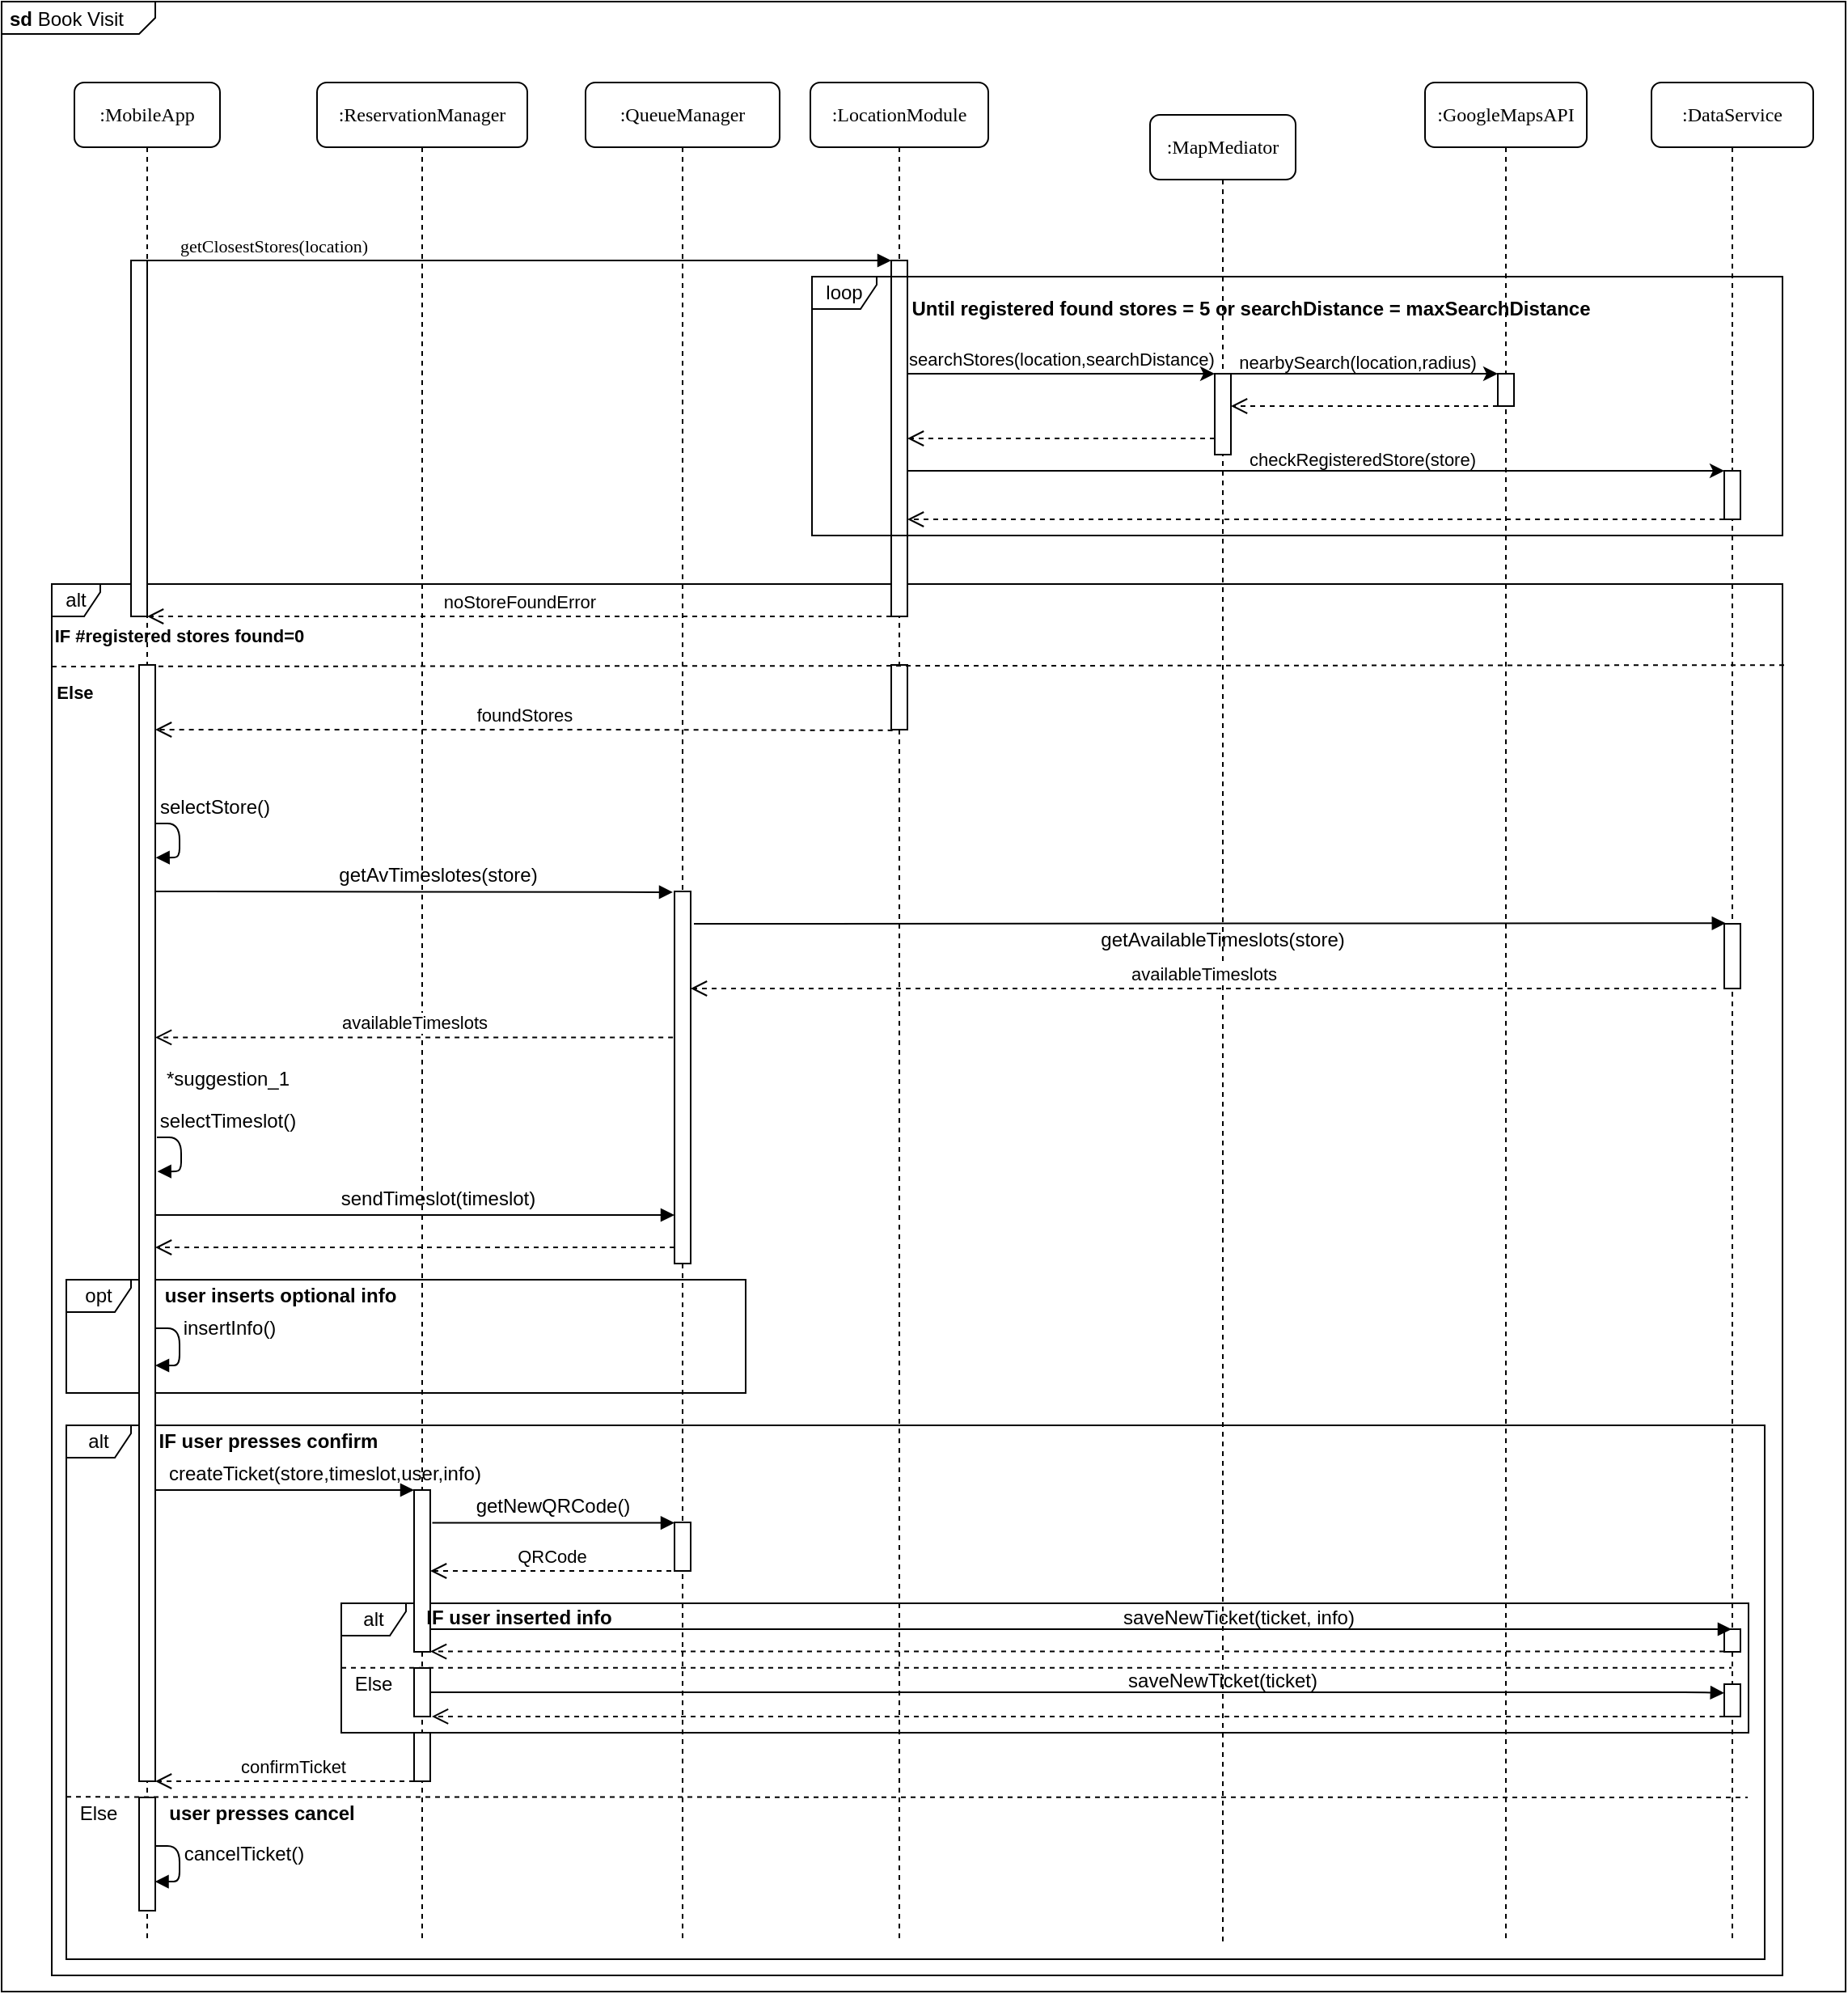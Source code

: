 <mxfile version="14.1.8" type="device"><diagram name="Page-1" id="13e1069c-82ec-6db2-03f1-153e76fe0fe0"><mxGraphModel dx="1965" dy="417" grid="1" gridSize="10" guides="1" tooltips="1" connect="1" arrows="1" fold="1" page="1" pageScale="1" pageWidth="1100" pageHeight="850" background="#ffffff" math="0" shadow="0"><root><mxCell id="0"/><mxCell id="1" parent="0"/><mxCell id="a6cxNgi93HDHKBys7mz0-63" value="&lt;p style=&quot;margin: 0px ; margin-top: 4px ; margin-left: 5px ; text-align: left&quot;&gt;&lt;b&gt;sd&lt;/b&gt;&amp;nbsp;Book Visit&lt;/p&gt;" style="html=1;shape=mxgraph.sysml.package;overflow=fill;labelX=95;align=left;spacingLeft=5;verticalAlign=top;spacingTop=-3;" parent="1" vertex="1"><mxGeometry x="-20" y="30" width="1140" height="1230" as="geometry"/></mxCell><mxCell id="Kjj-f9gz36GSLxjsLu7W-19" value="alt" style="shape=umlFrame;whiteSpace=wrap;html=1;labelBackgroundColor=none;width=30;height=20;" parent="1" vertex="1"><mxGeometry x="11" y="390" width="1070" height="860" as="geometry"/></mxCell><mxCell id="a6cxNgi93HDHKBys7mz0-34" value="alt" style="shape=umlFrame;whiteSpace=wrap;html=1;width=40;height=20;" parent="1" vertex="1"><mxGeometry x="20" y="910" width="1050" height="330" as="geometry"/></mxCell><mxCell id="a6cxNgi93HDHKBys7mz0-50" value="alt" style="shape=umlFrame;whiteSpace=wrap;html=1;width=40;height=20;" parent="1" vertex="1"><mxGeometry x="190" y="1020" width="870" height="80" as="geometry"/></mxCell><mxCell id="a6cxNgi93HDHKBys7mz0-27" value="opt" style="shape=umlFrame;whiteSpace=wrap;html=1;width=40;height=20;" parent="1" vertex="1"><mxGeometry x="20" y="820" width="420" height="70" as="geometry"/></mxCell><mxCell id="7baba1c4bc27f4b0-2" value=":ReservationManager" style="shape=umlLifeline;perimeter=lifelinePerimeter;whiteSpace=wrap;html=1;container=1;collapsible=0;recursiveResize=0;outlineConnect=0;rounded=1;shadow=0;comic=0;labelBackgroundColor=none;strokeWidth=1;fontFamily=Verdana;fontSize=12;align=center;" parent="1" vertex="1"><mxGeometry x="175" y="80" width="130" height="1150" as="geometry"/></mxCell><mxCell id="a6cxNgi93HDHKBys7mz0-40" value="" style="html=1;points=[];perimeter=orthogonalPerimeter;" parent="7baba1c4bc27f4b0-2" vertex="1"><mxGeometry x="60" y="870" width="10" height="100" as="geometry"/></mxCell><mxCell id="a6cxNgi93HDHKBys7mz0-56" value="" style="html=1;points=[];perimeter=orthogonalPerimeter;" parent="7baba1c4bc27f4b0-2" vertex="1"><mxGeometry x="60" y="980" width="10" height="30" as="geometry"/></mxCell><mxCell id="7baba1c4bc27f4b0-3" value=":QueueManager" style="shape=umlLifeline;perimeter=lifelinePerimeter;whiteSpace=wrap;html=1;container=1;collapsible=0;recursiveResize=0;outlineConnect=0;rounded=1;shadow=0;comic=0;labelBackgroundColor=none;strokeWidth=1;fontFamily=Verdana;fontSize=12;align=center;" parent="1" vertex="1"><mxGeometry x="341" y="80" width="120" height="1150" as="geometry"/></mxCell><mxCell id="a6cxNgi93HDHKBys7mz0-13" value="" style="html=1;points=[];perimeter=orthogonalPerimeter;" parent="7baba1c4bc27f4b0-3" vertex="1"><mxGeometry x="55" y="500" width="10" height="230" as="geometry"/></mxCell><mxCell id="a6cxNgi93HDHKBys7mz0-43" value="" style="html=1;points=[];perimeter=orthogonalPerimeter;" parent="7baba1c4bc27f4b0-3" vertex="1"><mxGeometry x="55" y="890" width="10" height="30" as="geometry"/></mxCell><mxCell id="7baba1c4bc27f4b0-4" value=":LocationModule" style="shape=umlLifeline;perimeter=lifelinePerimeter;whiteSpace=wrap;html=1;container=1;collapsible=0;recursiveResize=0;outlineConnect=0;rounded=1;shadow=0;comic=0;labelBackgroundColor=none;strokeWidth=1;fontFamily=Verdana;fontSize=12;align=center;" parent="1" vertex="1"><mxGeometry x="480" y="80" width="110" height="1150" as="geometry"/></mxCell><mxCell id="Kjj-f9gz36GSLxjsLu7W-1" value="" style="html=1;points=[];perimeter=orthogonalPerimeter;rounded=0;shadow=0;comic=0;labelBackgroundColor=none;strokeWidth=1;fontFamily=Verdana;fontSize=12;align=center;" parent="7baba1c4bc27f4b0-4" vertex="1"><mxGeometry x="50" y="110" width="10" height="220" as="geometry"/></mxCell><mxCell id="7j1PJ6Efpl6VkVRw9Cbf-1" value="" style="html=1;points=[];perimeter=orthogonalPerimeter;rounded=0;shadow=0;comic=0;labelBackgroundColor=none;strokeWidth=1;fontFamily=Verdana;fontSize=12;align=center;" parent="7baba1c4bc27f4b0-4" vertex="1"><mxGeometry x="50" y="360" width="10" height="40" as="geometry"/></mxCell><mxCell id="7baba1c4bc27f4b0-5" value=":MapMediator" style="shape=umlLifeline;perimeter=lifelinePerimeter;whiteSpace=wrap;html=1;container=1;collapsible=0;recursiveResize=0;outlineConnect=0;rounded=1;shadow=0;comic=0;labelBackgroundColor=none;strokeWidth=1;fontFamily=Verdana;fontSize=12;align=center;" parent="1" vertex="1"><mxGeometry x="690" y="100" width="90" height="1130" as="geometry"/></mxCell><mxCell id="Kjj-f9gz36GSLxjsLu7W-6" value="" style="html=1;points=[];perimeter=orthogonalPerimeter;rounded=0;shadow=0;comic=0;labelBackgroundColor=none;strokeWidth=1;fontFamily=Verdana;fontSize=12;align=center;" parent="7baba1c4bc27f4b0-5" vertex="1"><mxGeometry x="40" y="160" width="10" height="50" as="geometry"/></mxCell><mxCell id="a6cxNgi93HDHKBys7mz0-18" value="getAvailableTimeslots(store)" style="text;html=1;strokeColor=none;fillColor=none;align=center;verticalAlign=middle;whiteSpace=wrap;rounded=0;" parent="7baba1c4bc27f4b0-5" vertex="1"><mxGeometry x="25" y="500" width="40" height="20" as="geometry"/></mxCell><mxCell id="7baba1c4bc27f4b0-6" value=":GoogleMapsAPI" style="shape=umlLifeline;perimeter=lifelinePerimeter;whiteSpace=wrap;html=1;container=1;collapsible=0;recursiveResize=0;outlineConnect=0;rounded=1;shadow=0;comic=0;labelBackgroundColor=none;strokeWidth=1;fontFamily=Verdana;fontSize=12;align=center;" parent="1" vertex="1"><mxGeometry x="860" y="80" width="100" height="1150" as="geometry"/></mxCell><mxCell id="Kjj-f9gz36GSLxjsLu7W-9" value="" style="html=1;points=[];perimeter=orthogonalPerimeter;rounded=0;shadow=0;comic=0;labelBackgroundColor=none;strokeWidth=1;fontFamily=Verdana;fontSize=12;align=center;" parent="7baba1c4bc27f4b0-6" vertex="1"><mxGeometry x="45" y="180" width="10" height="20" as="geometry"/></mxCell><mxCell id="7baba1c4bc27f4b0-7" value=":DataService" style="shape=umlLifeline;perimeter=lifelinePerimeter;whiteSpace=wrap;html=1;container=1;collapsible=0;recursiveResize=0;outlineConnect=0;rounded=1;shadow=0;comic=0;labelBackgroundColor=none;strokeWidth=1;fontFamily=Verdana;fontSize=12;align=center;" parent="1" vertex="1"><mxGeometry x="1000" y="80" width="100" height="1150" as="geometry"/></mxCell><mxCell id="Kjj-f9gz36GSLxjsLu7W-15" value="" style="html=1;points=[];perimeter=orthogonalPerimeter;rounded=0;shadow=0;comic=0;labelBackgroundColor=none;strokeWidth=1;fontFamily=Verdana;fontSize=12;align=center;" parent="7baba1c4bc27f4b0-7" vertex="1"><mxGeometry x="45" y="240" width="10" height="30" as="geometry"/></mxCell><mxCell id="a6cxNgi93HDHKBys7mz0-47" value="" style="html=1;points=[];perimeter=orthogonalPerimeter;" parent="7baba1c4bc27f4b0-7" vertex="1"><mxGeometry x="45" y="956" width="10" height="14" as="geometry"/></mxCell><mxCell id="a6cxNgi93HDHKBys7mz0-59" value="" style="html=1;points=[];perimeter=orthogonalPerimeter;" parent="7baba1c4bc27f4b0-7" vertex="1"><mxGeometry x="45" y="990" width="10" height="20" as="geometry"/></mxCell><mxCell id="7baba1c4bc27f4b0-8" value=":MobileApp" style="shape=umlLifeline;perimeter=lifelinePerimeter;whiteSpace=wrap;html=1;container=1;collapsible=0;recursiveResize=0;outlineConnect=0;rounded=1;shadow=0;comic=0;labelBackgroundColor=none;strokeWidth=1;fontFamily=Verdana;fontSize=12;align=center;" parent="1" vertex="1"><mxGeometry x="25" y="80" width="90" height="1150" as="geometry"/></mxCell><mxCell id="7baba1c4bc27f4b0-9" value="" style="html=1;points=[];perimeter=orthogonalPerimeter;rounded=0;shadow=0;comic=0;labelBackgroundColor=none;strokeWidth=1;fontFamily=Verdana;fontSize=12;align=center;" parent="7baba1c4bc27f4b0-8" vertex="1"><mxGeometry x="35" y="110" width="10" height="220" as="geometry"/></mxCell><mxCell id="7baba1c4bc27f4b0-14" value="getClosestStores(location)" style="html=1;verticalAlign=bottom;endArrow=block;labelBackgroundColor=none;fontFamily=Verdana;fontSize=11;edgeStyle=elbowEdgeStyle;elbow=vertical;" parent="1" source="7baba1c4bc27f4b0-9" target="Kjj-f9gz36GSLxjsLu7W-1" edge="1"><mxGeometry x="-0.663" relative="1" as="geometry"><mxPoint x="230" y="190" as="sourcePoint"/><mxPoint x="530" y="190" as="targetPoint"/><Array as="points"><mxPoint x="503" y="190"/><mxPoint x="653" y="200"/></Array><mxPoint as="offset"/></mxGeometry></mxCell><mxCell id="Kjj-f9gz36GSLxjsLu7W-4" value="Until registered found stores = 5 or searchDistance = maxSearchDistance" style="text;html=1;strokeColor=none;fillColor=none;align=center;verticalAlign=middle;whiteSpace=wrap;rounded=0;fontStyle=1" parent="1" vertex="1"><mxGeometry x="530" y="210" width="445" height="20" as="geometry"/></mxCell><mxCell id="Kjj-f9gz36GSLxjsLu7W-7" style="edgeStyle=orthogonalEdgeStyle;rounded=0;orthogonalLoop=1;jettySize=auto;html=1;" parent="1" source="Kjj-f9gz36GSLxjsLu7W-1" target="Kjj-f9gz36GSLxjsLu7W-6" edge="1"><mxGeometry relative="1" as="geometry"><Array as="points"><mxPoint x="640" y="260"/><mxPoint x="640" y="260"/></Array></mxGeometry></mxCell><mxCell id="Kjj-f9gz36GSLxjsLu7W-8" value="searchStores(location,searchDistance)" style="edgeLabel;html=1;align=center;verticalAlign=middle;resizable=0;points=[];labelBackgroundColor=none;fontSize=11;" parent="Kjj-f9gz36GSLxjsLu7W-7" vertex="1" connectable="0"><mxGeometry x="0.333" y="-1" relative="1" as="geometry"><mxPoint x="-31.33" y="-10" as="offset"/></mxGeometry></mxCell><mxCell id="Kjj-f9gz36GSLxjsLu7W-10" style="edgeStyle=orthogonalEdgeStyle;rounded=0;orthogonalLoop=1;jettySize=auto;html=1;" parent="1" source="Kjj-f9gz36GSLxjsLu7W-6" target="Kjj-f9gz36GSLxjsLu7W-9" edge="1"><mxGeometry relative="1" as="geometry"><Array as="points"><mxPoint x="840" y="260"/><mxPoint x="840" y="260"/></Array></mxGeometry></mxCell><mxCell id="Kjj-f9gz36GSLxjsLu7W-11" value="nearbySearch(location,radius)" style="edgeLabel;html=1;align=center;verticalAlign=middle;resizable=0;points=[];labelBackgroundColor=none;fontSize=11;" parent="Kjj-f9gz36GSLxjsLu7W-10" vertex="1" connectable="0"><mxGeometry x="-0.22" y="-1" relative="1" as="geometry"><mxPoint x="13.17" y="-8" as="offset"/></mxGeometry></mxCell><mxCell id="Kjj-f9gz36GSLxjsLu7W-12" value="" style="html=1;verticalAlign=bottom;endArrow=open;dashed=1;endSize=8;" parent="1" source="Kjj-f9gz36GSLxjsLu7W-9" target="Kjj-f9gz36GSLxjsLu7W-6" edge="1"><mxGeometry relative="1" as="geometry"><mxPoint x="850" y="280" as="sourcePoint"/><mxPoint x="770" y="280" as="targetPoint"/><Array as="points"><mxPoint x="840" y="280"/></Array></mxGeometry></mxCell><mxCell id="Kjj-f9gz36GSLxjsLu7W-13" value="" style="html=1;verticalAlign=bottom;endArrow=open;dashed=1;endSize=8;" parent="1" source="Kjj-f9gz36GSLxjsLu7W-6" target="Kjj-f9gz36GSLxjsLu7W-1" edge="1"><mxGeometry relative="1" as="geometry"><mxPoint x="710" y="300" as="sourcePoint"/><mxPoint x="630" y="300" as="targetPoint"/><Array as="points"><mxPoint x="640" y="300"/></Array></mxGeometry></mxCell><mxCell id="Kjj-f9gz36GSLxjsLu7W-16" style="edgeStyle=orthogonalEdgeStyle;rounded=0;orthogonalLoop=1;jettySize=auto;html=1;" parent="1" source="Kjj-f9gz36GSLxjsLu7W-1" target="Kjj-f9gz36GSLxjsLu7W-15" edge="1"><mxGeometry relative="1" as="geometry"><Array as="points"><mxPoint x="790" y="320"/><mxPoint x="790" y="320"/></Array></mxGeometry></mxCell><mxCell id="Kjj-f9gz36GSLxjsLu7W-17" value="checkRegisteredStore(store)" style="edgeLabel;html=1;align=center;verticalAlign=middle;resizable=0;points=[];labelBackgroundColor=none;fontSize=11;" parent="Kjj-f9gz36GSLxjsLu7W-16" vertex="1" connectable="0"><mxGeometry x="0.025" relative="1" as="geometry"><mxPoint x="21.38" y="-7" as="offset"/></mxGeometry></mxCell><mxCell id="Kjj-f9gz36GSLxjsLu7W-18" value="" style="html=1;verticalAlign=bottom;endArrow=open;dashed=1;endSize=8;" parent="1" edge="1"><mxGeometry relative="1" as="geometry"><mxPoint x="1045" y="350" as="sourcePoint"/><mxPoint x="540" y="350" as="targetPoint"/><Array as="points"><mxPoint x="880" y="350"/><mxPoint x="820" y="350"/><mxPoint x="700" y="350"/></Array></mxGeometry></mxCell><mxCell id="Kjj-f9gz36GSLxjsLu7W-20" value="IF #registered stores found=0" style="text;html=1;strokeColor=none;fillColor=none;align=center;verticalAlign=middle;whiteSpace=wrap;rounded=0;labelBackgroundColor=none;fontStyle=1;fontSize=11;" parent="1" vertex="1"><mxGeometry x="11" y="410" width="158" height="23" as="geometry"/></mxCell><mxCell id="Kjj-f9gz36GSLxjsLu7W-23" value="noStoreFoundError" style="html=1;verticalAlign=bottom;endArrow=open;dashed=1;endSize=8;fontSize=11;labelBackgroundColor=none;" parent="1" source="Kjj-f9gz36GSLxjsLu7W-1" target="7baba1c4bc27f4b0-9" edge="1"><mxGeometry relative="1" as="geometry"><mxPoint x="220" y="410" as="sourcePoint"/><mxPoint x="100" y="446.58" as="targetPoint"/><Array as="points"><mxPoint x="160" y="410"/></Array></mxGeometry></mxCell><mxCell id="Kjj-f9gz36GSLxjsLu7W-24" value="" style="endArrow=none;dashed=1;html=1;fontSize=11;exitX=0;exitY=0.086;exitDx=0;exitDy=0;exitPerimeter=0;entryX=1.002;entryY=0.085;entryDx=0;entryDy=0;entryPerimeter=0;" parent="1" edge="1"><mxGeometry width="50" height="50" relative="1" as="geometry"><mxPoint x="11" y="440.96" as="sourcePoint"/><mxPoint x="1083.14" y="440.1" as="targetPoint"/></mxGeometry></mxCell><mxCell id="Kjj-f9gz36GSLxjsLu7W-25" value="Else" style="text;html=1;strokeColor=none;fillColor=none;align=center;verticalAlign=middle;whiteSpace=wrap;rounded=0;labelBackgroundColor=none;fontStyle=1;fontSize=11;" parent="1" vertex="1"><mxGeometry x="11" y="450" width="29" height="13" as="geometry"/></mxCell><mxCell id="Kjj-f9gz36GSLxjsLu7W-28" value="foundStores" style="html=1;verticalAlign=bottom;endArrow=open;dashed=1;endSize=8;fontSize=11;labelBackgroundColor=none;exitX=0.081;exitY=1.011;exitDx=0;exitDy=0;exitPerimeter=0;" parent="1" source="7j1PJ6Efpl6VkVRw9Cbf-1" target="a6cxNgi93HDHKBys7mz0-3" edge="1"><mxGeometry relative="1" as="geometry"><mxPoint x="220" y="480" as="sourcePoint"/><mxPoint x="75" y="470" as="targetPoint"/><Array as="points"><mxPoint x="340" y="480"/><mxPoint x="160" y="480"/></Array></mxGeometry></mxCell><mxCell id="Kjj-f9gz36GSLxjsLu7W-3" value="loop" style="shape=umlFrame;whiteSpace=wrap;html=1;fontSize=12;width=40;height=20;" parent="1" vertex="1"><mxGeometry x="481" y="200" width="600" height="160" as="geometry"/></mxCell><mxCell id="a6cxNgi93HDHKBys7mz0-3" value="" style="html=1;points=[];perimeter=orthogonalPerimeter;" parent="1" vertex="1"><mxGeometry x="65" y="440" width="10" height="690" as="geometry"/></mxCell><mxCell id="a6cxNgi93HDHKBys7mz0-8" value="" style="endArrow=block;endFill=1;endSize=6;html=1;entryX=1.033;entryY=0.389;entryDx=0;entryDy=0;entryPerimeter=0;" parent="1" edge="1"><mxGeometry width="100" relative="1" as="geometry"><mxPoint x="75" y="538" as="sourcePoint"/><mxPoint x="75.33" y="559.14" as="targetPoint"/><Array as="points"><mxPoint x="90" y="538"/><mxPoint x="90" y="559"/></Array></mxGeometry></mxCell><mxCell id="a6cxNgi93HDHKBys7mz0-10" value="selectStore()" style="text;html=1;strokeColor=none;fillColor=none;align=center;verticalAlign=middle;whiteSpace=wrap;rounded=0;" parent="1" vertex="1"><mxGeometry x="92" y="518" width="40" height="20" as="geometry"/></mxCell><mxCell id="a6cxNgi93HDHKBys7mz0-11" value="*suggestion_1" style="text;html=1;strokeColor=none;fillColor=none;align=center;verticalAlign=middle;whiteSpace=wrap;rounded=0;" parent="1" vertex="1"><mxGeometry x="80" y="686" width="80" height="20" as="geometry"/></mxCell><mxCell id="a6cxNgi93HDHKBys7mz0-12" value="" style="endArrow=block;endFill=1;endSize=6;html=1;entryX=-0.1;entryY=0.002;entryDx=0;entryDy=0;entryPerimeter=0;" parent="1" target="a6cxNgi93HDHKBys7mz0-13" edge="1"><mxGeometry width="100" relative="1" as="geometry"><mxPoint x="75" y="580" as="sourcePoint"/><mxPoint x="380" y="581" as="targetPoint"/></mxGeometry></mxCell><mxCell id="a6cxNgi93HDHKBys7mz0-14" value="getAvTimeslotes(store)" style="text;html=1;strokeColor=none;fillColor=none;align=center;verticalAlign=middle;whiteSpace=wrap;rounded=0;" parent="1" vertex="1"><mxGeometry x="230" y="560" width="40" height="20" as="geometry"/></mxCell><mxCell id="a6cxNgi93HDHKBys7mz0-16" value="" style="endArrow=block;endFill=1;endSize=6;html=1;entryX=0.089;entryY=-0.009;entryDx=0;entryDy=0;entryPerimeter=0;" parent="1" target="a6cxNgi93HDHKBys7mz0-17" edge="1"><mxGeometry width="100" relative="1" as="geometry"><mxPoint x="408" y="600" as="sourcePoint"/><mxPoint x="510" y="600" as="targetPoint"/></mxGeometry></mxCell><mxCell id="a6cxNgi93HDHKBys7mz0-17" value="" style="html=1;points=[];perimeter=orthogonalPerimeter;" parent="1" vertex="1"><mxGeometry x="1045" y="600" width="10" height="40" as="geometry"/></mxCell><mxCell id="a6cxNgi93HDHKBys7mz0-19" value="availableTimeslots" style="html=1;verticalAlign=bottom;endArrow=open;dashed=1;endSize=8;" parent="1" target="a6cxNgi93HDHKBys7mz0-13" edge="1"><mxGeometry relative="1" as="geometry"><mxPoint x="1040" y="640" as="sourcePoint"/><mxPoint x="960" y="640" as="targetPoint"/></mxGeometry></mxCell><mxCell id="a6cxNgi93HDHKBys7mz0-20" value="availableTimeslots" style="html=1;verticalAlign=bottom;endArrow=open;dashed=1;endSize=8;exitX=-0.093;exitY=0.332;exitDx=0;exitDy=0;exitPerimeter=0;" parent="1" edge="1"><mxGeometry relative="1" as="geometry"><mxPoint x="395.07" y="670.24" as="sourcePoint"/><mxPoint x="75.0" y="670.24" as="targetPoint"/></mxGeometry></mxCell><mxCell id="a6cxNgi93HDHKBys7mz0-21" value="" style="endArrow=block;endFill=1;endSize=6;html=1;entryX=1.033;entryY=0.389;entryDx=0;entryDy=0;entryPerimeter=0;" parent="1" edge="1"><mxGeometry width="100" relative="1" as="geometry"><mxPoint x="76.0" y="732.0" as="sourcePoint"/><mxPoint x="76.33" y="753.14" as="targetPoint"/><Array as="points"><mxPoint x="91" y="732"/><mxPoint x="91" y="753"/></Array></mxGeometry></mxCell><mxCell id="a6cxNgi93HDHKBys7mz0-22" value="selectTimeslot()" style="text;html=1;strokeColor=none;fillColor=none;align=center;verticalAlign=middle;whiteSpace=wrap;rounded=0;" parent="1" vertex="1"><mxGeometry x="100" y="712" width="40" height="20" as="geometry"/></mxCell><mxCell id="a6cxNgi93HDHKBys7mz0-24" value="" style="endArrow=block;endFill=1;endSize=6;html=1;" parent="1" target="a6cxNgi93HDHKBys7mz0-13" edge="1"><mxGeometry width="100" relative="1" as="geometry"><mxPoint x="75" y="780" as="sourcePoint"/><mxPoint x="175" y="780" as="targetPoint"/></mxGeometry></mxCell><mxCell id="a6cxNgi93HDHKBys7mz0-25" value="sendTimeslot(timeslot)" style="text;html=1;strokeColor=none;fillColor=none;align=center;verticalAlign=middle;whiteSpace=wrap;rounded=0;" parent="1" vertex="1"><mxGeometry x="230" y="760" width="40" height="20" as="geometry"/></mxCell><mxCell id="a6cxNgi93HDHKBys7mz0-26" value="" style="html=1;verticalAlign=bottom;endArrow=open;dashed=1;endSize=8;" parent="1" source="a6cxNgi93HDHKBys7mz0-13" edge="1"><mxGeometry relative="1" as="geometry"><mxPoint x="390" y="800" as="sourcePoint"/><mxPoint x="75" y="800" as="targetPoint"/></mxGeometry></mxCell><mxCell id="a6cxNgi93HDHKBys7mz0-28" value="&lt;b&gt;user inserts optional info&lt;/b&gt;" style="text;html=1;strokeColor=none;fillColor=none;align=center;verticalAlign=middle;whiteSpace=wrap;rounded=0;" parent="1" vertex="1"><mxGeometry x="75" y="820" width="155" height="20" as="geometry"/></mxCell><mxCell id="a6cxNgi93HDHKBys7mz0-35" value="&lt;b&gt;IF user presses confirm&lt;/b&gt;" style="text;html=1;strokeColor=none;fillColor=none;align=center;verticalAlign=middle;whiteSpace=wrap;rounded=0;" parent="1" vertex="1"><mxGeometry x="75" y="910" width="140" height="20" as="geometry"/></mxCell><mxCell id="a6cxNgi93HDHKBys7mz0-37" value="" style="endArrow=block;endFill=1;endSize=6;html=1;" parent="1" source="a6cxNgi93HDHKBys7mz0-3" target="a6cxNgi93HDHKBys7mz0-3" edge="1"><mxGeometry width="100" relative="1" as="geometry"><mxPoint x="75" y="850" as="sourcePoint"/><mxPoint x="175" y="850" as="targetPoint"/><Array as="points"><mxPoint x="90" y="850"/><mxPoint x="90" y="873"/></Array></mxGeometry></mxCell><mxCell id="a6cxNgi93HDHKBys7mz0-38" value="insertInfo()" style="text;html=1;strokeColor=none;fillColor=none;align=center;verticalAlign=middle;whiteSpace=wrap;rounded=0;" parent="1" vertex="1"><mxGeometry x="101" y="840" width="40" height="20" as="geometry"/></mxCell><mxCell id="a6cxNgi93HDHKBys7mz0-39" value="" style="endArrow=block;endFill=1;endSize=6;html=1;" parent="1" target="a6cxNgi93HDHKBys7mz0-40" edge="1"><mxGeometry width="100" relative="1" as="geometry"><mxPoint x="75" y="950" as="sourcePoint"/><mxPoint x="175" y="950" as="targetPoint"/></mxGeometry></mxCell><mxCell id="a6cxNgi93HDHKBys7mz0-41" value="createTicket(store,timeslot,user,info)" style="text;html=1;strokeColor=none;fillColor=none;align=center;verticalAlign=middle;whiteSpace=wrap;rounded=0;" parent="1" vertex="1"><mxGeometry x="160" y="930" width="40" height="20" as="geometry"/></mxCell><mxCell id="a6cxNgi93HDHKBys7mz0-42" value="" style="endArrow=block;endFill=1;endSize=6;html=1;exitX=1.124;exitY=0.203;exitDx=0;exitDy=0;exitPerimeter=0;" parent="1" source="a6cxNgi93HDHKBys7mz0-40" target="a6cxNgi93HDHKBys7mz0-43" edge="1"><mxGeometry width="100" relative="1" as="geometry"><mxPoint x="240" y="970" as="sourcePoint"/><mxPoint x="380" y="974" as="targetPoint"/></mxGeometry></mxCell><mxCell id="a6cxNgi93HDHKBys7mz0-44" value="getNewQRCode()" style="text;html=1;strokeColor=none;fillColor=none;align=center;verticalAlign=middle;whiteSpace=wrap;rounded=0;" parent="1" vertex="1"><mxGeometry x="301" y="950" width="40" height="20" as="geometry"/></mxCell><mxCell id="a6cxNgi93HDHKBys7mz0-45" value="QRCode" style="html=1;verticalAlign=bottom;endArrow=open;dashed=1;endSize=8;" parent="1" target="a6cxNgi93HDHKBys7mz0-40" edge="1"><mxGeometry x="0.037" relative="1" as="geometry"><mxPoint x="400" y="1000" as="sourcePoint"/><mxPoint x="320" y="1000" as="targetPoint"/><mxPoint as="offset"/></mxGeometry></mxCell><mxCell id="a6cxNgi93HDHKBys7mz0-46" value="" style="endArrow=block;endFill=1;endSize=6;html=1;" parent="1" edge="1"><mxGeometry width="100" relative="1" as="geometry"><mxPoint x="245" y="1036" as="sourcePoint"/><mxPoint x="1049.5" y="1036" as="targetPoint"/></mxGeometry></mxCell><mxCell id="a6cxNgi93HDHKBys7mz0-48" value="saveNewTicket(ticket, info)" style="text;html=1;strokeColor=none;fillColor=none;align=center;verticalAlign=middle;whiteSpace=wrap;rounded=0;" parent="1" vertex="1"><mxGeometry x="670" y="1019" width="150" height="20" as="geometry"/></mxCell><mxCell id="a6cxNgi93HDHKBys7mz0-51" value="" style="html=1;verticalAlign=bottom;endArrow=open;dashed=1;endSize=8;" parent="1" target="a6cxNgi93HDHKBys7mz0-40" edge="1"><mxGeometry relative="1" as="geometry"><mxPoint x="1045" y="1049.76" as="sourcePoint"/><mxPoint x="965" y="1049.76" as="targetPoint"/></mxGeometry></mxCell><mxCell id="a6cxNgi93HDHKBys7mz0-52" value="" style="html=1;verticalAlign=bottom;endArrow=none;dashed=1;endSize=4;endFill=0;exitX=0;exitY=0.498;exitDx=0;exitDy=0;exitPerimeter=0;" parent="1" source="a6cxNgi93HDHKBys7mz0-50" target="7baba1c4bc27f4b0-7" edge="1"><mxGeometry width="80" relative="1" as="geometry"><mxPoint x="240" y="1059.8" as="sourcePoint"/><mxPoint x="320" y="1059.8" as="targetPoint"/></mxGeometry></mxCell><mxCell id="a6cxNgi93HDHKBys7mz0-54" value="&lt;b&gt;IF user inserted info&lt;/b&gt;" style="text;html=1;strokeColor=none;fillColor=none;align=center;verticalAlign=middle;whiteSpace=wrap;rounded=0;dashed=1;" parent="1" vertex="1"><mxGeometry x="240" y="1019" width="120" height="20" as="geometry"/></mxCell><mxCell id="a6cxNgi93HDHKBys7mz0-55" value="Else" style="text;html=1;strokeColor=none;fillColor=none;align=center;verticalAlign=middle;whiteSpace=wrap;rounded=0;dashed=1;" parent="1" vertex="1"><mxGeometry x="190" y="1060" width="40" height="20" as="geometry"/></mxCell><mxCell id="a6cxNgi93HDHKBys7mz0-57" value="" style="endArrow=block;endFill=1;endSize=6;html=1;entryX=-0.005;entryY=0.271;entryDx=0;entryDy=0;entryPerimeter=0;" parent="1" source="a6cxNgi93HDHKBys7mz0-56" target="a6cxNgi93HDHKBys7mz0-59" edge="1"><mxGeometry width="100" relative="1" as="geometry"><mxPoint x="250" y="1080" as="sourcePoint"/><mxPoint x="1020" y="1075" as="targetPoint"/><Array as="points"><mxPoint x="1030" y="1075"/></Array></mxGeometry></mxCell><mxCell id="a6cxNgi93HDHKBys7mz0-58" value="saveNewTicket(ticket)" style="text;html=1;strokeColor=none;fillColor=none;align=center;verticalAlign=middle;whiteSpace=wrap;rounded=0;" parent="1" vertex="1"><mxGeometry x="660" y="1058" width="150" height="20" as="geometry"/></mxCell><mxCell id="a6cxNgi93HDHKBys7mz0-60" value="" style="html=1;verticalAlign=bottom;endArrow=open;dashed=1;endSize=8;entryX=1.1;entryY=0.998;entryDx=0;entryDy=0;entryPerimeter=0;" parent="1" target="a6cxNgi93HDHKBys7mz0-56" edge="1"><mxGeometry relative="1" as="geometry"><mxPoint x="1045" y="1090" as="sourcePoint"/><mxPoint x="250" y="1089" as="targetPoint"/></mxGeometry></mxCell><mxCell id="a6cxNgi93HDHKBys7mz0-61" value="" style="html=1;points=[];perimeter=orthogonalPerimeter;" parent="1" vertex="1"><mxGeometry x="235" y="1100" width="10" height="30" as="geometry"/></mxCell><mxCell id="a6cxNgi93HDHKBys7mz0-62" value="confirmTicket" style="html=1;verticalAlign=bottom;endArrow=open;dashed=1;endSize=8;" parent="1" target="a6cxNgi93HDHKBys7mz0-3" edge="1"><mxGeometry x="-0.063" relative="1" as="geometry"><mxPoint x="235" y="1130" as="sourcePoint"/><mxPoint x="74" y="1133" as="targetPoint"/><mxPoint as="offset"/></mxGeometry></mxCell><mxCell id="TRADIfjYW8hOm-oTN02u-2" value="" style="endArrow=none;dashed=1;html=1;entryX=0.99;entryY=0.697;entryDx=0;entryDy=0;entryPerimeter=0;exitX=0;exitY=0.696;exitDx=0;exitDy=0;exitPerimeter=0;" parent="1" source="a6cxNgi93HDHKBys7mz0-34" target="a6cxNgi93HDHKBys7mz0-34" edge="1"><mxGeometry width="50" height="50" relative="1" as="geometry"><mxPoint x="40" y="1140" as="sourcePoint"/><mxPoint x="182" y="1140" as="targetPoint"/></mxGeometry></mxCell><mxCell id="TRADIfjYW8hOm-oTN02u-3" value="Else" style="text;html=1;strokeColor=none;fillColor=none;align=center;verticalAlign=middle;whiteSpace=wrap;rounded=0;" parent="1" vertex="1"><mxGeometry x="20" y="1140" width="40" height="20" as="geometry"/></mxCell><mxCell id="TRADIfjYW8hOm-oTN02u-4" value="&lt;b&gt;user presses cancel&lt;/b&gt;" style="text;html=1;strokeColor=none;fillColor=none;align=center;verticalAlign=middle;whiteSpace=wrap;rounded=0;" parent="1" vertex="1"><mxGeometry x="81" y="1140" width="120" height="20" as="geometry"/></mxCell><mxCell id="TRADIfjYW8hOm-oTN02u-5" value="" style="html=1;points=[];perimeter=orthogonalPerimeter;" parent="1" vertex="1"><mxGeometry x="65" y="1140" width="10" height="70" as="geometry"/></mxCell><mxCell id="TRADIfjYW8hOm-oTN02u-6" value="" style="html=1;verticalAlign=bottom;endArrow=block;entryX=0.976;entryY=0.743;entryDx=0;entryDy=0;entryPerimeter=0;" parent="1" target="TRADIfjYW8hOm-oTN02u-5" edge="1"><mxGeometry width="80" relative="1" as="geometry"><mxPoint x="75" y="1170" as="sourcePoint"/><mxPoint x="155" y="1170" as="targetPoint"/><Array as="points"><mxPoint x="90" y="1170"/><mxPoint x="90" y="1192"/></Array></mxGeometry></mxCell><mxCell id="TRADIfjYW8hOm-oTN02u-7" value="cancelTicket()" style="text;html=1;strokeColor=none;fillColor=none;align=center;verticalAlign=middle;whiteSpace=wrap;rounded=0;" parent="1" vertex="1"><mxGeometry x="110" y="1165" width="40" height="20" as="geometry"/></mxCell></root></mxGraphModel></diagram></mxfile>